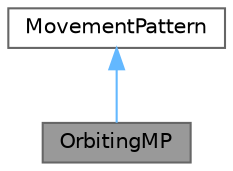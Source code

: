 digraph "OrbitingMP"
{
 // LATEX_PDF_SIZE
  bgcolor="transparent";
  edge [fontname=Helvetica,fontsize=10,labelfontname=Helvetica,labelfontsize=10];
  node [fontname=Helvetica,fontsize=10,shape=box,height=0.2,width=0.4];
  Node1 [id="Node000001",label="OrbitingMP",height=0.2,width=0.4,color="gray40", fillcolor="grey60", style="filled", fontcolor="black",tooltip="Forms a circular orbit around targeted object."];
  Node2 -> Node1 [id="edge3_Node000001_Node000002",dir="back",color="steelblue1",style="solid",tooltip=" "];
  Node2 [id="Node000002",label="MovementPattern",height=0.2,width=0.4,color="gray40", fillcolor="white", style="filled",URL="$class_movement_patterns_1_1_movement_pattern.html",tooltip="Defines calculations for the position of an entity in the next frame based on its properties."];
}
